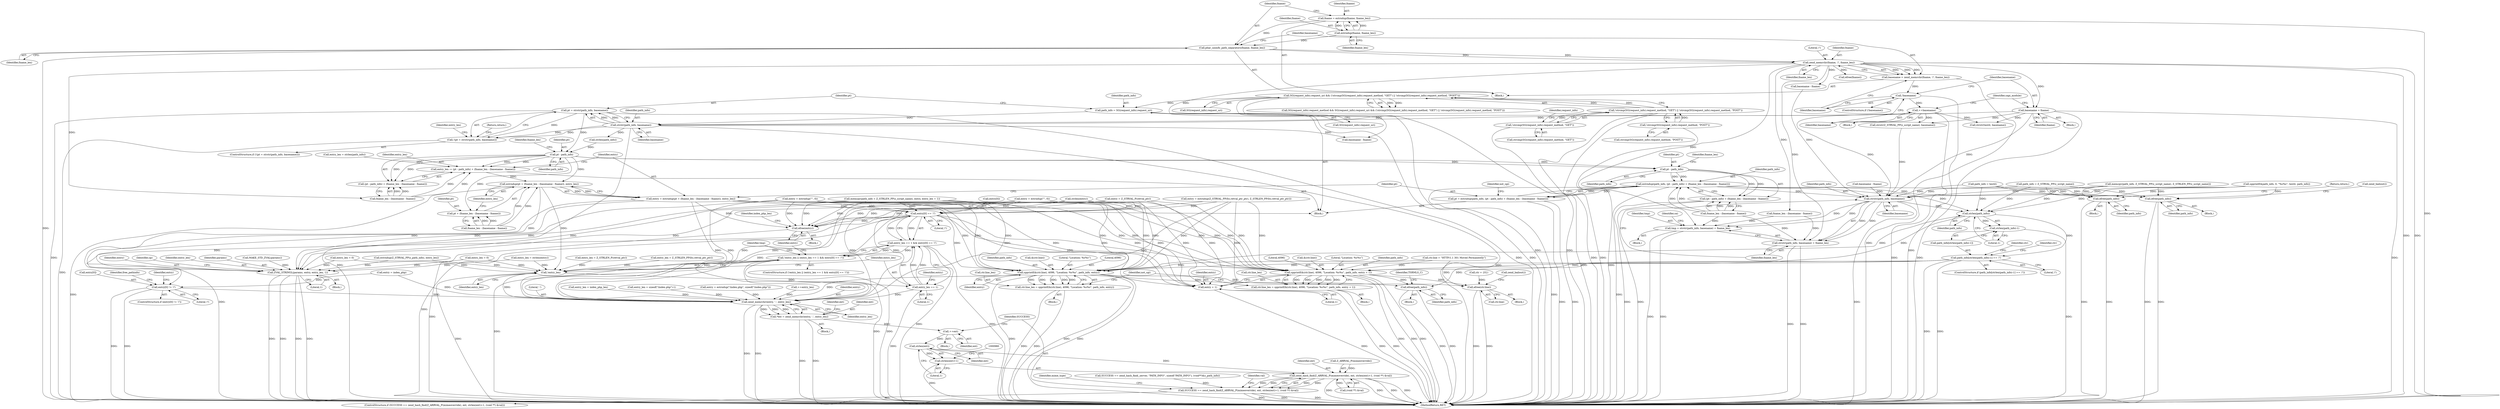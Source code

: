 digraph "0_php_bf58162ddf970f63502837f366930e44d6a992cf@API" {
"1000582" [label="(Call,pt = strstr(path_info, basename))"];
"1000584" [label="(Call,strstr(path_info, basename))"];
"1000574" [label="(Call,path_info = SG(request_info).request_uri)"];
"1000278" [label="(Call,SG(request_info).request_uri && (!strcmp(SG(request_info).request_method, \"GET\") || !strcmp(SG(request_info).request_method, \"POST\")))"];
"1000283" [label="(Call,!strcmp(SG(request_info).request_method, \"GET\") || !strcmp(SG(request_info).request_method, \"POST\"))"];
"1000284" [label="(Call,!strcmp(SG(request_info).request_method, \"GET\"))"];
"1000291" [label="(Call,!strcmp(SG(request_info).request_method, \"POST\"))"];
"1000318" [label="(Call,basename = fname)"];
"1000310" [label="(Call,zend_memrchr(fname, '/', fname_len))"];
"1000305" [label="(Call,phar_unixify_path_separators(fname, fname_len))"];
"1000300" [label="(Call,fname = estrndup(fname, fname_len))"];
"1000302" [label="(Call,estrndup(fname, fname_len))"];
"1000323" [label="(Call,++basename)"];
"1000315" [label="(Call,!basename)"];
"1000308" [label="(Call,basename = zend_memrchr(fname, '/', fname_len))"];
"1000581" [label="(Call,!(pt = strstr(path_info, basename)))"];
"1000596" [label="(Call,pt - path_info)"];
"1000593" [label="(Call,entry_len -= (pt - path_info) + (fname_len - (basename - fname)))"];
"1000606" [label="(Call,estrndup(pt + (fname_len - (basename - fname)), entry_len))"];
"1000604" [label="(Call,entry = estrndup(pt + (fname_len - (basename - fname)), entry_len))"];
"1000641" [label="(Call,ZVAL_STRINGL(params, entry, entry_len, 1))"];
"1000778" [label="(Call,entry[0] == '/')"];
"1000774" [label="(Call,entry_len == 1 && entry[0] == '/')"];
"1000771" [label="(Call,!entry_len || (entry_len == 1 && entry[0] == '/'))"];
"1000784" [label="(Call,efree(entry))"];
"1000796" [label="(Call,entry[0] != '/')"];
"1000958" [label="(Call,zend_memrchr(entry, '.', entry_len))"];
"1000956" [label="(Call,*ext = zend_memrchr(entry, '.', entry_len))"];
"1000966" [label="(Call,++ext)"];
"1000976" [label="(Call,strlen(ext))"];
"1000971" [label="(Call,zend_hash_find(Z_ARRVAL_P(mimeoverride), ext, strlen(ext)+1, (void **) &val))"];
"1000969" [label="(Call,SUCCESS == zend_hash_find(Z_ARRVAL_P(mimeoverride), ext, strlen(ext)+1, (void **) &val))"];
"1000975" [label="(Call,strlen(ext)+1)"];
"1000899" [label="(Call,spprintf(&(ctr.line), 4096, \"Location: %s%s\", path_info, entry + 1))"];
"1000895" [label="(Call,ctr.line_len = spprintf(&(ctr.line), 4096, \"Location: %s%s\", path_info, entry + 1))"];
"1000935" [label="(Call,efree(path_info))"];
"1000939" [label="(Call,efree(ctr.line))"];
"1000907" [label="(Call,entry + 1)"];
"1000916" [label="(Call,spprintf(&(ctr.line), 4096, \"Location: %s%s\", path_info, entry))"];
"1000912" [label="(Call,ctr.line_len = spprintf(&(ctr.line), 4096, \"Location: %s%s\", path_info, entry))"];
"1000772" [label="(Call,!entry_len)"];
"1000775" [label="(Call,entry_len == 1)"];
"1000595" [label="(Call,(pt - path_info) + (fname_len - (basename - fname)))"];
"1000607" [label="(Call,pt + (fname_len - (basename - fname)))"];
"1000620" [label="(Call,pt - path_info)"];
"1000617" [label="(Call,estrndup(path_info, (pt - path_info) + (fname_len - (basename - fname))))"];
"1000615" [label="(Call,pt = estrndup(path_info, (pt - path_info) + (fname_len - (basename - fname))))"];
"1000656" [label="(Call,efree(path_info))"];
"1000828" [label="(Call,efree(path_info))"];
"1000868" [label="(Call,strstr(path_info, basename))"];
"1000865" [label="(Call,tmp = strstr(path_info, basename) + fname_len)"];
"1000867" [label="(Call,strstr(path_info, basename) + fname_len)"];
"1000890" [label="(Call,strlen(path_info))"];
"1000886" [label="(Call,path_info[strlen(path_info)-1] == '/')"];
"1000889" [label="(Call,strlen(path_info)-1)"];
"1000619" [label="(Call,(pt - path_info) + (fname_len - (basename - fname)))"];
"1000615" [label="(Call,pt = estrndup(path_info, (pt - path_info) + (fname_len - (basename - fname))))"];
"1000574" [label="(Call,path_info = SG(request_info).request_uri)"];
"1000917" [label="(Call,&(ctr.line))"];
"1000656" [label="(Call,efree(path_info))"];
"1000945" [label="(Call,efree(fname))"];
"1000891" [label="(Identifier,path_info)"];
"1000866" [label="(Identifier,tmp)"];
"1000467" [label="(Call,memcpy(path_info, Z_STRVAL_PP(z_script_name), Z_STRLEN_PP(z_script_name)))"];
"1000599" [label="(Call,fname_len - (basename - fname))"];
"1000580" [label="(ControlStructure,if (!(pt = strstr(path_info, basename))))"];
"1000583" [label="(Identifier,pt)"];
"1000307" [label="(Identifier,fname_len)"];
"1000432" [label="(Call,SUCCESS == zend_hash_find(_server, \"PATH_INFO\", sizeof(\"PATH_INFO\"), (void**)&z_path_info))"];
"1000908" [label="(Identifier,entry)"];
"1000639" [label="(Call,MAKE_STD_ZVAL(params))"];
"1000302" [label="(Call,estrndup(fname, fname_len))"];
"1000311" [label="(Identifier,fname)"];
"1000324" [label="(Identifier,basename)"];
"1000969" [label="(Call,SUCCESS == zend_hash_find(Z_ARRVAL_P(mimeoverride), ext, strlen(ext)+1, (void **) &val))"];
"1000785" [label="(Identifier,entry)"];
"1000318" [label="(Call,basename = fname)"];
"1000594" [label="(Identifier,entry_len)"];
"1000804" [label="(Identifier,entry)"];
"1000871" [label="(Identifier,fname_len)"];
"1000935" [label="(Call,efree(path_info))"];
"1000487" [label="(Call,entry_len = 0)"];
"1000904" [label="(Literal,4096)"];
"1000812" [label="(Call,entry = estrndup(\"/index.php\", sizeof(\"/index.php\")))"];
"1000319" [label="(Identifier,basename)"];
"1000940" [label="(Call,ctr.line)"];
"1000582" [label="(Call,pt = strstr(path_info, basename))"];
"1000943" [label="(Call,zend_bailout())"];
"1000304" [label="(Identifier,fname_len)"];
"1000620" [label="(Call,pt - path_info)"];
"1000808" [label="(Call,++entry_len)"];
"1000591" [label="(Call,strlen(path_info))"];
"1000829" [label="(Identifier,path_info)"];
"1000986" [label="(Identifier,val)"];
"1000892" [label="(Literal,1)"];
"1000576" [label="(Call,SG(request_info).request_uri)"];
"1000606" [label="(Call,estrndup(pt + (fname_len - (basename - fname)), entry_len))"];
"1000797" [label="(Call,entry[0])"];
"1000657" [label="(Identifier,path_info)"];
"1000317" [label="(Block,)"];
"1000976" [label="(Call,strlen(ext))"];
"1000629" [label="(Identifier,not_cgi)"];
"1000273" [label="(Call,SG(request_info).request_method && SG(request_info).request_uri && (!strcmp(SG(request_info).request_method, \"GET\") || !strcmp(SG(request_info).request_method, \"POST\")))"];
"1000621" [label="(Identifier,pt)"];
"1000595" [label="(Call,(pt - path_info) + (fname_len - (basename - fname)))"];
"1000306" [label="(Identifier,fname)"];
"1000323" [label="(Call,++basename)"];
"1000548" [label="(Call,entry = estrndup(\"\", 0))"];
"1000954" [label="(Block,)"];
"1000566" [label="(Call,basename - fname)"];
"1000590" [label="(Identifier,entry_len)"];
"1000873" [label="(Identifier,sa)"];
"1000922" [label="(Literal,\"Location: %s%s\")"];
"1000897" [label="(Identifier,ctr)"];
"1000957" [label="(Identifier,ext)"];
"1001030" [label="(MethodReturn,RET)"];
"1000770" [label="(ControlStructure,if (!entry_len || (entry_len == 1 && entry[0] == '/')))"];
"1000564" [label="(Call,fname_len - (basename - fname))"];
"1000959" [label="(Identifier,entry)"];
"1000285" [label="(Call,strcmp(SG(request_info).request_method, \"GET\"))"];
"1000648" [label="(Identifier,zp)"];
"1000975" [label="(Call,strlen(ext)+1)"];
"1001028" [label="(Identifier,mime_type)"];
"1000960" [label="(Literal,'.')"];
"1000795" [label="(ControlStructure,if (entry[0] != '/'))"];
"1000978" [label="(Literal,1)"];
"1000581" [label="(Call,!(pt = strstr(path_info, basename)))"];
"1000320" [label="(Identifier,fname)"];
"1000966" [label="(Call,++ext)"];
"1000887" [label="(Call,path_info[strlen(path_info)-1])"];
"1000322" [label="(Block,)"];
"1000900" [label="(Call,&(ctr.line))"];
"1000842" [label="(Call,ctr = {0})"];
"1000971" [label="(Call,zend_hash_find(Z_ARRVAL_P(mimeoverride), ext, strlen(ext)+1, (void **) &val))"];
"1000977" [label="(Identifier,ext)"];
"1000645" [label="(Literal,1)"];
"1000835" [label="(Identifier,tmp)"];
"1000911" [label="(Block,)"];
"1000830" [label="(Call,zend_bailout())"];
"1000316" [label="(Identifier,basename)"];
"1000305" [label="(Call,phar_unixify_path_separators(fname, fname_len))"];
"1000775" [label="(Call,entry_len == 1)"];
"1000857" [label="(Call,ctr.line = \"HTTP/1.1 301 Moved Permanently\")"];
"1000495" [label="(Call,path_info = Z_STRVAL_PP(z_script_name))"];
"1000623" [label="(Call,fname_len - (basename - fname))"];
"1000588" [label="(Return,return;)"];
"1000779" [label="(Call,entry[0])"];
"1000292" [label="(Call,strcmp(SG(request_info).request_method, \"POST\"))"];
"1000974" [label="(Identifier,ext)"];
"1000864" [label="(Block,)"];
"1000314" [label="(ControlStructure,if (!basename))"];
"1000916" [label="(Call,spprintf(&(ctr.line), 4096, \"Location: %s%s\", path_info, entry))"];
"1000295" [label="(Identifier,request_info)"];
"1000921" [label="(Literal,4096)"];
"1000644" [label="(Identifier,entry_len)"];
"1000601" [label="(Call,basename - fname)"];
"1000956" [label="(Call,*ext = zend_memrchr(entry, '.', entry_len))"];
"1000905" [label="(Literal,\"Location: %s%s\")"];
"1000600" [label="(Identifier,fname_len)"];
"1000771" [label="(Call,!entry_len || (entry_len == 1 && entry[0] == '/'))"];
"1000972" [label="(Call,Z_ARRVAL_P(mimeoverride))"];
"1000309" [label="(Identifier,basename)"];
"1000926" [label="(Identifier,not_cgi)"];
"1000308" [label="(Call,basename = zend_memrchr(fname, '/', fname_len))"];
"1000722" [label="(Call,entry = estrndup(Z_STRVAL_PP(fci.retval_ptr_ptr), Z_STRLEN_PP(fci.retval_ptr_ptr)))"];
"1000573" [label="(Block,)"];
"1000596" [label="(Call,pt - path_info)"];
"1000741" [label="(Call,entry = Z_STRVAL_P(retval_ptr))"];
"1000614" [label="(Identifier,entry_len)"];
"1000454" [label="(Call,estrndup(Z_STRVAL_PP(z_path_info), entry_len))"];
"1000589" [label="(Call,entry_len = strlen(path_info))"];
"1000303" [label="(Identifier,fname)"];
"1000958" [label="(Call,zend_memrchr(entry, '.', entry_len))"];
"1000609" [label="(Call,fname_len - (basename - fname))"];
"1000633" [label="(Block,)"];
"1000783" [label="(Block,)"];
"1000826" [label="(Identifier,free_pathinfo)"];
"1000979" [label="(Call,(void **) &val)"];
"1000593" [label="(Call,entry_len -= (pt - path_info) + (fname_len - (basename - fname)))"];
"1000618" [label="(Identifier,path_info)"];
"1000924" [label="(Identifier,entry)"];
"1000780" [label="(Identifier,entry)"];
"1000772" [label="(Call,!entry_len)"];
"1000965" [label="(Block,)"];
"1000642" [label="(Identifier,params)"];
"1000886" [label="(Call,path_info[strlen(path_info)-1] == '/')"];
"1000893" [label="(Literal,'/')"];
"1000513" [label="(Call,strstr(testit, basename))"];
"1000968" [label="(ControlStructure,if (SUCCESS == zend_hash_find(Z_ARRVAL_P(mimeoverride), ext, strlen(ext)+1, (void **) &val)))"];
"1000796" [label="(Call,entry[0] != '/')"];
"1000912" [label="(Call,ctr.line_len = spprintf(&(ctr.line), 4096, \"Location: %s%s\", path_info, entry))"];
"1000923" [label="(Identifier,path_info)"];
"1000526" [label="(Call,entry_len = strlen(entry))"];
"1000913" [label="(Call,ctr.line_len)"];
"1000598" [label="(Identifier,path_info)"];
"1000776" [label="(Identifier,entry_len)"];
"1000586" [label="(Identifier,basename)"];
"1000970" [label="(Identifier,SUCCESS)"];
"1000894" [label="(Block,)"];
"1000869" [label="(Identifier,path_info)"];
"1000575" [label="(Identifier,path_info)"];
"1000787" [label="(Identifier,index_php_len)"];
"1000777" [label="(Literal,1)"];
"1000655" [label="(Block,)"];
"1000585" [label="(Identifier,path_info)"];
"1000658" [label="(Return,return;)"];
"1000907" [label="(Call,entry + 1)"];
"1000870" [label="(Identifier,basename)"];
"1000964" [label="(Identifier,ext)"];
"1000906" [label="(Identifier,path_info)"];
"1000789" [label="(Call,entry = index_php)"];
"1000315" [label="(Call,!basename)"];
"1000284" [label="(Call,!strcmp(SG(request_info).request_method, \"GET\"))"];
"1000604" [label="(Call,entry = estrndup(pt + (fname_len - (basename - fname)), entry_len))"];
"1000310" [label="(Call,zend_memrchr(fname, '/', fname_len))"];
"1000939" [label="(Call,efree(ctr.line))"];
"1000867" [label="(Call,strstr(path_info, basename) + fname_len)"];
"1000890" [label="(Call,strlen(path_info))"];
"1000301" [label="(Identifier,fname)"];
"1000528" [label="(Call,strlen(entry))"];
"1000283" [label="(Call,!strcmp(SG(request_info).request_method, \"GET\") || !strcmp(SG(request_info).request_method, \"POST\"))"];
"1000909" [label="(Literal,1)"];
"1000619" [label="(Call,(pt - path_info) + (fname_len - (basename - fname)))"];
"1000608" [label="(Identifier,pt)"];
"1000827" [label="(Block,)"];
"1000773" [label="(Identifier,entry_len)"];
"1000641" [label="(Call,ZVAL_STRINGL(params, entry, entry_len, 1))"];
"1000774" [label="(Call,entry_len == 1 && entry[0] == '/')"];
"1000967" [label="(Identifier,ext)"];
"1000313" [label="(Identifier,fname_len)"];
"1000800" [label="(Literal,'/')"];
"1000792" [label="(Call,entry_len = index_php_len)"];
"1000885" [label="(ControlStructure,if (path_info[strlen(path_info)-1] == '/'))"];
"1000745" [label="(Call,entry_len = Z_STRLEN_P(retval_ptr))"];
"1000782" [label="(Literal,'/')"];
"1000584" [label="(Call,strstr(path_info, basename))"];
"1000868" [label="(Call,strstr(path_info, basename))"];
"1000818" [label="(Call,entry_len = sizeof(\"/index.php\")-1)"];
"1000279" [label="(Call,SG(request_info).request_uri)"];
"1000914" [label="(Identifier,ctr)"];
"1000616" [label="(Identifier,pt)"];
"1000896" [label="(Call,ctr.line_len)"];
"1000936" [label="(Identifier,path_info)"];
"1000784" [label="(Call,efree(entry))"];
"1000490" [label="(Call,entry = estrndup(\"\", 0))"];
"1000733" [label="(Call,entry_len = Z_STRLEN_PP(fci.retval_ptr_ptr))"];
"1000961" [label="(Identifier,entry_len)"];
"1000625" [label="(Call,basename - fname)"];
"1000778" [label="(Call,entry[0] == '/')"];
"1000530" [label="(Call,spprintf(&path_info, 0, \"%s%s\", testit, path_info))"];
"1000828" [label="(Call,efree(path_info))"];
"1000865" [label="(Call,tmp = strstr(path_info, basename) + fname_len)"];
"1000934" [label="(Block,)"];
"1000278" [label="(Call,SG(request_info).request_uri && (!strcmp(SG(request_info).request_method, \"GET\") || !strcmp(SG(request_info).request_method, \"POST\")))"];
"1000899" [label="(Call,spprintf(&(ctr.line), 4096, \"Location: %s%s\", path_info, entry + 1))"];
"1000605" [label="(Identifier,entry)"];
"1000473" [label="(Call,memcpy(path_info + Z_STRLEN_PP(z_script_name), entry, entry_len + 1))"];
"1000938" [label="(Identifier,TSRMLS_C)"];
"1000643" [label="(Identifier,entry)"];
"1000607" [label="(Call,pt + (fname_len - (basename - fname)))"];
"1000597" [label="(Identifier,pt)"];
"1000553" [label="(Call,entry_len = 0)"];
"1000895" [label="(Call,ctr.line_len = spprintf(&(ctr.line), 4096, \"Location: %s%s\", path_info, entry + 1))"];
"1000542" [label="(Call,path_info = testit)"];
"1000331" [label="(Identifier,sapi_module)"];
"1000291" [label="(Call,!strcmp(SG(request_info).request_method, \"POST\"))"];
"1000889" [label="(Call,strlen(path_info)-1)"];
"1000622" [label="(Identifier,path_info)"];
"1000312" [label="(Literal,'/')"];
"1000300" [label="(Call,fname = estrndup(fname, fname_len))"];
"1000832" [label="(Block,)"];
"1000424" [label="(Call,strstr(Z_STRVAL_PP(z_script_name), basename))"];
"1000617" [label="(Call,estrndup(path_info, (pt - path_info) + (fname_len - (basename - fname))))"];
"1000624" [label="(Identifier,fname_len)"];
"1000182" [label="(Block,)"];
"1000582" -> "1000581"  [label="AST: "];
"1000582" -> "1000584"  [label="CFG: "];
"1000583" -> "1000582"  [label="AST: "];
"1000584" -> "1000582"  [label="AST: "];
"1000581" -> "1000582"  [label="CFG: "];
"1000582" -> "1001030"  [label="DDG: "];
"1000582" -> "1001030"  [label="DDG: "];
"1000582" -> "1000581"  [label="DDG: "];
"1000584" -> "1000582"  [label="DDG: "];
"1000584" -> "1000582"  [label="DDG: "];
"1000582" -> "1000596"  [label="DDG: "];
"1000584" -> "1000586"  [label="CFG: "];
"1000585" -> "1000584"  [label="AST: "];
"1000586" -> "1000584"  [label="AST: "];
"1000584" -> "1001030"  [label="DDG: "];
"1000584" -> "1001030"  [label="DDG: "];
"1000584" -> "1000581"  [label="DDG: "];
"1000584" -> "1000581"  [label="DDG: "];
"1000574" -> "1000584"  [label="DDG: "];
"1000318" -> "1000584"  [label="DDG: "];
"1000323" -> "1000584"  [label="DDG: "];
"1000584" -> "1000591"  [label="DDG: "];
"1000584" -> "1000601"  [label="DDG: "];
"1000574" -> "1000573"  [label="AST: "];
"1000574" -> "1000576"  [label="CFG: "];
"1000575" -> "1000574"  [label="AST: "];
"1000576" -> "1000574"  [label="AST: "];
"1000583" -> "1000574"  [label="CFG: "];
"1000574" -> "1001030"  [label="DDG: "];
"1000278" -> "1000574"  [label="DDG: "];
"1000278" -> "1000273"  [label="AST: "];
"1000278" -> "1000279"  [label="CFG: "];
"1000278" -> "1000283"  [label="CFG: "];
"1000279" -> "1000278"  [label="AST: "];
"1000283" -> "1000278"  [label="AST: "];
"1000273" -> "1000278"  [label="CFG: "];
"1000278" -> "1001030"  [label="DDG: "];
"1000278" -> "1001030"  [label="DDG: "];
"1000278" -> "1000273"  [label="DDG: "];
"1000278" -> "1000273"  [label="DDG: "];
"1000283" -> "1000278"  [label="DDG: "];
"1000283" -> "1000278"  [label="DDG: "];
"1000283" -> "1000284"  [label="CFG: "];
"1000283" -> "1000291"  [label="CFG: "];
"1000284" -> "1000283"  [label="AST: "];
"1000291" -> "1000283"  [label="AST: "];
"1000283" -> "1001030"  [label="DDG: "];
"1000283" -> "1001030"  [label="DDG: "];
"1000284" -> "1000283"  [label="DDG: "];
"1000291" -> "1000283"  [label="DDG: "];
"1000284" -> "1000285"  [label="CFG: "];
"1000285" -> "1000284"  [label="AST: "];
"1000295" -> "1000284"  [label="CFG: "];
"1000284" -> "1001030"  [label="DDG: "];
"1000291" -> "1000292"  [label="CFG: "];
"1000292" -> "1000291"  [label="AST: "];
"1000291" -> "1001030"  [label="DDG: "];
"1000318" -> "1000317"  [label="AST: "];
"1000318" -> "1000320"  [label="CFG: "];
"1000319" -> "1000318"  [label="AST: "];
"1000320" -> "1000318"  [label="AST: "];
"1000331" -> "1000318"  [label="CFG: "];
"1000318" -> "1001030"  [label="DDG: "];
"1000318" -> "1001030"  [label="DDG: "];
"1000310" -> "1000318"  [label="DDG: "];
"1000318" -> "1000424"  [label="DDG: "];
"1000318" -> "1000513"  [label="DDG: "];
"1000318" -> "1000868"  [label="DDG: "];
"1000310" -> "1000308"  [label="AST: "];
"1000310" -> "1000313"  [label="CFG: "];
"1000311" -> "1000310"  [label="AST: "];
"1000312" -> "1000310"  [label="AST: "];
"1000313" -> "1000310"  [label="AST: "];
"1000308" -> "1000310"  [label="CFG: "];
"1000310" -> "1001030"  [label="DDG: "];
"1000310" -> "1001030"  [label="DDG: "];
"1000310" -> "1000308"  [label="DDG: "];
"1000310" -> "1000308"  [label="DDG: "];
"1000310" -> "1000308"  [label="DDG: "];
"1000305" -> "1000310"  [label="DDG: "];
"1000305" -> "1000310"  [label="DDG: "];
"1000310" -> "1000564"  [label="DDG: "];
"1000310" -> "1000566"  [label="DDG: "];
"1000310" -> "1000599"  [label="DDG: "];
"1000310" -> "1000601"  [label="DDG: "];
"1000310" -> "1000865"  [label="DDG: "];
"1000310" -> "1000867"  [label="DDG: "];
"1000310" -> "1000945"  [label="DDG: "];
"1000305" -> "1000182"  [label="AST: "];
"1000305" -> "1000307"  [label="CFG: "];
"1000306" -> "1000305"  [label="AST: "];
"1000307" -> "1000305"  [label="AST: "];
"1000309" -> "1000305"  [label="CFG: "];
"1000305" -> "1001030"  [label="DDG: "];
"1000300" -> "1000305"  [label="DDG: "];
"1000302" -> "1000305"  [label="DDG: "];
"1000300" -> "1000182"  [label="AST: "];
"1000300" -> "1000302"  [label="CFG: "];
"1000301" -> "1000300"  [label="AST: "];
"1000302" -> "1000300"  [label="AST: "];
"1000306" -> "1000300"  [label="CFG: "];
"1000300" -> "1001030"  [label="DDG: "];
"1000302" -> "1000300"  [label="DDG: "];
"1000302" -> "1000300"  [label="DDG: "];
"1000302" -> "1000304"  [label="CFG: "];
"1000303" -> "1000302"  [label="AST: "];
"1000304" -> "1000302"  [label="AST: "];
"1000323" -> "1000322"  [label="AST: "];
"1000323" -> "1000324"  [label="CFG: "];
"1000324" -> "1000323"  [label="AST: "];
"1000331" -> "1000323"  [label="CFG: "];
"1000323" -> "1001030"  [label="DDG: "];
"1000315" -> "1000323"  [label="DDG: "];
"1000323" -> "1000424"  [label="DDG: "];
"1000323" -> "1000513"  [label="DDG: "];
"1000323" -> "1000868"  [label="DDG: "];
"1000315" -> "1000314"  [label="AST: "];
"1000315" -> "1000316"  [label="CFG: "];
"1000316" -> "1000315"  [label="AST: "];
"1000319" -> "1000315"  [label="CFG: "];
"1000324" -> "1000315"  [label="CFG: "];
"1000315" -> "1001030"  [label="DDG: "];
"1000308" -> "1000315"  [label="DDG: "];
"1000308" -> "1000182"  [label="AST: "];
"1000309" -> "1000308"  [label="AST: "];
"1000316" -> "1000308"  [label="CFG: "];
"1000308" -> "1001030"  [label="DDG: "];
"1000581" -> "1000580"  [label="AST: "];
"1000588" -> "1000581"  [label="CFG: "];
"1000590" -> "1000581"  [label="CFG: "];
"1000581" -> "1001030"  [label="DDG: "];
"1000596" -> "1000595"  [label="AST: "];
"1000596" -> "1000598"  [label="CFG: "];
"1000597" -> "1000596"  [label="AST: "];
"1000598" -> "1000596"  [label="AST: "];
"1000600" -> "1000596"  [label="CFG: "];
"1000596" -> "1000593"  [label="DDG: "];
"1000596" -> "1000593"  [label="DDG: "];
"1000596" -> "1000595"  [label="DDG: "];
"1000596" -> "1000595"  [label="DDG: "];
"1000591" -> "1000596"  [label="DDG: "];
"1000596" -> "1000606"  [label="DDG: "];
"1000596" -> "1000607"  [label="DDG: "];
"1000596" -> "1000620"  [label="DDG: "];
"1000596" -> "1000620"  [label="DDG: "];
"1000593" -> "1000573"  [label="AST: "];
"1000593" -> "1000595"  [label="CFG: "];
"1000594" -> "1000593"  [label="AST: "];
"1000595" -> "1000593"  [label="AST: "];
"1000605" -> "1000593"  [label="CFG: "];
"1000599" -> "1000593"  [label="DDG: "];
"1000599" -> "1000593"  [label="DDG: "];
"1000589" -> "1000593"  [label="DDG: "];
"1000593" -> "1000606"  [label="DDG: "];
"1000606" -> "1000604"  [label="AST: "];
"1000606" -> "1000614"  [label="CFG: "];
"1000607" -> "1000606"  [label="AST: "];
"1000614" -> "1000606"  [label="AST: "];
"1000604" -> "1000606"  [label="CFG: "];
"1000606" -> "1001030"  [label="DDG: "];
"1000606" -> "1000604"  [label="DDG: "];
"1000606" -> "1000604"  [label="DDG: "];
"1000609" -> "1000606"  [label="DDG: "];
"1000609" -> "1000606"  [label="DDG: "];
"1000606" -> "1000641"  [label="DDG: "];
"1000606" -> "1000772"  [label="DDG: "];
"1000604" -> "1000573"  [label="AST: "];
"1000605" -> "1000604"  [label="AST: "];
"1000616" -> "1000604"  [label="CFG: "];
"1000604" -> "1001030"  [label="DDG: "];
"1000604" -> "1000641"  [label="DDG: "];
"1000604" -> "1000778"  [label="DDG: "];
"1000604" -> "1000784"  [label="DDG: "];
"1000604" -> "1000899"  [label="DDG: "];
"1000604" -> "1000907"  [label="DDG: "];
"1000604" -> "1000916"  [label="DDG: "];
"1000604" -> "1000958"  [label="DDG: "];
"1000641" -> "1000633"  [label="AST: "];
"1000641" -> "1000645"  [label="CFG: "];
"1000642" -> "1000641"  [label="AST: "];
"1000643" -> "1000641"  [label="AST: "];
"1000644" -> "1000641"  [label="AST: "];
"1000645" -> "1000641"  [label="AST: "];
"1000648" -> "1000641"  [label="CFG: "];
"1000641" -> "1001030"  [label="DDG: "];
"1000641" -> "1001030"  [label="DDG: "];
"1000641" -> "1001030"  [label="DDG: "];
"1000641" -> "1001030"  [label="DDG: "];
"1000639" -> "1000641"  [label="DDG: "];
"1000490" -> "1000641"  [label="DDG: "];
"1000528" -> "1000641"  [label="DDG: "];
"1000473" -> "1000641"  [label="DDG: "];
"1000548" -> "1000641"  [label="DDG: "];
"1000553" -> "1000641"  [label="DDG: "];
"1000487" -> "1000641"  [label="DDG: "];
"1000526" -> "1000641"  [label="DDG: "];
"1000454" -> "1000641"  [label="DDG: "];
"1000778" -> "1000774"  [label="AST: "];
"1000778" -> "1000782"  [label="CFG: "];
"1000779" -> "1000778"  [label="AST: "];
"1000782" -> "1000778"  [label="AST: "];
"1000774" -> "1000778"  [label="CFG: "];
"1000778" -> "1001030"  [label="DDG: "];
"1000778" -> "1000774"  [label="DDG: "];
"1000778" -> "1000774"  [label="DDG: "];
"1000741" -> "1000778"  [label="DDG: "];
"1000490" -> "1000778"  [label="DDG: "];
"1000722" -> "1000778"  [label="DDG: "];
"1000528" -> "1000778"  [label="DDG: "];
"1000473" -> "1000778"  [label="DDG: "];
"1000548" -> "1000778"  [label="DDG: "];
"1000778" -> "1000784"  [label="DDG: "];
"1000778" -> "1000796"  [label="DDG: "];
"1000778" -> "1000899"  [label="DDG: "];
"1000778" -> "1000907"  [label="DDG: "];
"1000778" -> "1000916"  [label="DDG: "];
"1000778" -> "1000958"  [label="DDG: "];
"1000774" -> "1000771"  [label="AST: "];
"1000774" -> "1000775"  [label="CFG: "];
"1000775" -> "1000774"  [label="AST: "];
"1000771" -> "1000774"  [label="CFG: "];
"1000774" -> "1001030"  [label="DDG: "];
"1000774" -> "1001030"  [label="DDG: "];
"1000774" -> "1000771"  [label="DDG: "];
"1000774" -> "1000771"  [label="DDG: "];
"1000775" -> "1000774"  [label="DDG: "];
"1000775" -> "1000774"  [label="DDG: "];
"1000771" -> "1000770"  [label="AST: "];
"1000771" -> "1000772"  [label="CFG: "];
"1000772" -> "1000771"  [label="AST: "];
"1000785" -> "1000771"  [label="CFG: "];
"1000835" -> "1000771"  [label="CFG: "];
"1000771" -> "1001030"  [label="DDG: "];
"1000771" -> "1001030"  [label="DDG: "];
"1000771" -> "1001030"  [label="DDG: "];
"1000772" -> "1000771"  [label="DDG: "];
"1000784" -> "1000783"  [label="AST: "];
"1000784" -> "1000785"  [label="CFG: "];
"1000785" -> "1000784"  [label="AST: "];
"1000787" -> "1000784"  [label="CFG: "];
"1000784" -> "1001030"  [label="DDG: "];
"1000741" -> "1000784"  [label="DDG: "];
"1000490" -> "1000784"  [label="DDG: "];
"1000722" -> "1000784"  [label="DDG: "];
"1000528" -> "1000784"  [label="DDG: "];
"1000473" -> "1000784"  [label="DDG: "];
"1000548" -> "1000784"  [label="DDG: "];
"1000796" -> "1000795"  [label="AST: "];
"1000796" -> "1000800"  [label="CFG: "];
"1000797" -> "1000796"  [label="AST: "];
"1000800" -> "1000796"  [label="AST: "];
"1000804" -> "1000796"  [label="CFG: "];
"1000826" -> "1000796"  [label="CFG: "];
"1000796" -> "1001030"  [label="DDG: "];
"1000796" -> "1001030"  [label="DDG: "];
"1000789" -> "1000796"  [label="DDG: "];
"1000796" -> "1000958"  [label="DDG: "];
"1000958" -> "1000956"  [label="AST: "];
"1000958" -> "1000961"  [label="CFG: "];
"1000959" -> "1000958"  [label="AST: "];
"1000960" -> "1000958"  [label="AST: "];
"1000961" -> "1000958"  [label="AST: "];
"1000956" -> "1000958"  [label="CFG: "];
"1000958" -> "1001030"  [label="DDG: "];
"1000958" -> "1001030"  [label="DDG: "];
"1000958" -> "1000956"  [label="DDG: "];
"1000958" -> "1000956"  [label="DDG: "];
"1000958" -> "1000956"  [label="DDG: "];
"1000789" -> "1000958"  [label="DDG: "];
"1000812" -> "1000958"  [label="DDG: "];
"1000916" -> "1000958"  [label="DDG: "];
"1000741" -> "1000958"  [label="DDG: "];
"1000490" -> "1000958"  [label="DDG: "];
"1000722" -> "1000958"  [label="DDG: "];
"1000528" -> "1000958"  [label="DDG: "];
"1000473" -> "1000958"  [label="DDG: "];
"1000548" -> "1000958"  [label="DDG: "];
"1000772" -> "1000958"  [label="DDG: "];
"1000792" -> "1000958"  [label="DDG: "];
"1000775" -> "1000958"  [label="DDG: "];
"1000808" -> "1000958"  [label="DDG: "];
"1000818" -> "1000958"  [label="DDG: "];
"1000956" -> "1000954"  [label="AST: "];
"1000957" -> "1000956"  [label="AST: "];
"1000964" -> "1000956"  [label="CFG: "];
"1000956" -> "1001030"  [label="DDG: "];
"1000956" -> "1001030"  [label="DDG: "];
"1000956" -> "1000966"  [label="DDG: "];
"1000966" -> "1000965"  [label="AST: "];
"1000966" -> "1000967"  [label="CFG: "];
"1000967" -> "1000966"  [label="AST: "];
"1000970" -> "1000966"  [label="CFG: "];
"1000966" -> "1000976"  [label="DDG: "];
"1000976" -> "1000975"  [label="AST: "];
"1000976" -> "1000977"  [label="CFG: "];
"1000977" -> "1000976"  [label="AST: "];
"1000978" -> "1000976"  [label="CFG: "];
"1000976" -> "1000971"  [label="DDG: "];
"1000976" -> "1000975"  [label="DDG: "];
"1000971" -> "1000969"  [label="AST: "];
"1000971" -> "1000979"  [label="CFG: "];
"1000972" -> "1000971"  [label="AST: "];
"1000974" -> "1000971"  [label="AST: "];
"1000975" -> "1000971"  [label="AST: "];
"1000979" -> "1000971"  [label="AST: "];
"1000969" -> "1000971"  [label="CFG: "];
"1000971" -> "1001030"  [label="DDG: "];
"1000971" -> "1001030"  [label="DDG: "];
"1000971" -> "1001030"  [label="DDG: "];
"1000971" -> "1001030"  [label="DDG: "];
"1000971" -> "1000969"  [label="DDG: "];
"1000971" -> "1000969"  [label="DDG: "];
"1000971" -> "1000969"  [label="DDG: "];
"1000971" -> "1000969"  [label="DDG: "];
"1000972" -> "1000971"  [label="DDG: "];
"1000979" -> "1000971"  [label="DDG: "];
"1000969" -> "1000968"  [label="AST: "];
"1000970" -> "1000969"  [label="AST: "];
"1000986" -> "1000969"  [label="CFG: "];
"1001028" -> "1000969"  [label="CFG: "];
"1000969" -> "1001030"  [label="DDG: "];
"1000969" -> "1001030"  [label="DDG: "];
"1000969" -> "1001030"  [label="DDG: "];
"1000432" -> "1000969"  [label="DDG: "];
"1000975" -> "1000978"  [label="CFG: "];
"1000978" -> "1000975"  [label="AST: "];
"1000980" -> "1000975"  [label="CFG: "];
"1000975" -> "1001030"  [label="DDG: "];
"1000899" -> "1000895"  [label="AST: "];
"1000899" -> "1000907"  [label="CFG: "];
"1000900" -> "1000899"  [label="AST: "];
"1000904" -> "1000899"  [label="AST: "];
"1000905" -> "1000899"  [label="AST: "];
"1000906" -> "1000899"  [label="AST: "];
"1000907" -> "1000899"  [label="AST: "];
"1000895" -> "1000899"  [label="CFG: "];
"1000899" -> "1001030"  [label="DDG: "];
"1000899" -> "1001030"  [label="DDG: "];
"1000899" -> "1001030"  [label="DDG: "];
"1000899" -> "1000895"  [label="DDG: "];
"1000899" -> "1000895"  [label="DDG: "];
"1000899" -> "1000895"  [label="DDG: "];
"1000899" -> "1000895"  [label="DDG: "];
"1000899" -> "1000895"  [label="DDG: "];
"1000857" -> "1000899"  [label="DDG: "];
"1000890" -> "1000899"  [label="DDG: "];
"1000886" -> "1000899"  [label="DDG: "];
"1000741" -> "1000899"  [label="DDG: "];
"1000490" -> "1000899"  [label="DDG: "];
"1000722" -> "1000899"  [label="DDG: "];
"1000528" -> "1000899"  [label="DDG: "];
"1000473" -> "1000899"  [label="DDG: "];
"1000548" -> "1000899"  [label="DDG: "];
"1000899" -> "1000935"  [label="DDG: "];
"1000899" -> "1000939"  [label="DDG: "];
"1000895" -> "1000894"  [label="AST: "];
"1000896" -> "1000895"  [label="AST: "];
"1000926" -> "1000895"  [label="CFG: "];
"1000895" -> "1001030"  [label="DDG: "];
"1000895" -> "1001030"  [label="DDG: "];
"1000935" -> "1000934"  [label="AST: "];
"1000935" -> "1000936"  [label="CFG: "];
"1000936" -> "1000935"  [label="AST: "];
"1000938" -> "1000935"  [label="CFG: "];
"1000935" -> "1001030"  [label="DDG: "];
"1000935" -> "1001030"  [label="DDG: "];
"1000886" -> "1000935"  [label="DDG: "];
"1000916" -> "1000935"  [label="DDG: "];
"1000939" -> "1000832"  [label="AST: "];
"1000939" -> "1000940"  [label="CFG: "];
"1000940" -> "1000939"  [label="AST: "];
"1000943" -> "1000939"  [label="CFG: "];
"1000939" -> "1001030"  [label="DDG: "];
"1000939" -> "1001030"  [label="DDG: "];
"1000857" -> "1000939"  [label="DDG: "];
"1000842" -> "1000939"  [label="DDG: "];
"1000916" -> "1000939"  [label="DDG: "];
"1000907" -> "1000909"  [label="CFG: "];
"1000908" -> "1000907"  [label="AST: "];
"1000909" -> "1000907"  [label="AST: "];
"1000907" -> "1001030"  [label="DDG: "];
"1000741" -> "1000907"  [label="DDG: "];
"1000490" -> "1000907"  [label="DDG: "];
"1000722" -> "1000907"  [label="DDG: "];
"1000528" -> "1000907"  [label="DDG: "];
"1000473" -> "1000907"  [label="DDG: "];
"1000548" -> "1000907"  [label="DDG: "];
"1000916" -> "1000912"  [label="AST: "];
"1000916" -> "1000924"  [label="CFG: "];
"1000917" -> "1000916"  [label="AST: "];
"1000921" -> "1000916"  [label="AST: "];
"1000922" -> "1000916"  [label="AST: "];
"1000923" -> "1000916"  [label="AST: "];
"1000924" -> "1000916"  [label="AST: "];
"1000912" -> "1000916"  [label="CFG: "];
"1000916" -> "1001030"  [label="DDG: "];
"1000916" -> "1001030"  [label="DDG: "];
"1000916" -> "1001030"  [label="DDG: "];
"1000916" -> "1000912"  [label="DDG: "];
"1000916" -> "1000912"  [label="DDG: "];
"1000916" -> "1000912"  [label="DDG: "];
"1000916" -> "1000912"  [label="DDG: "];
"1000916" -> "1000912"  [label="DDG: "];
"1000857" -> "1000916"  [label="DDG: "];
"1000890" -> "1000916"  [label="DDG: "];
"1000886" -> "1000916"  [label="DDG: "];
"1000741" -> "1000916"  [label="DDG: "];
"1000490" -> "1000916"  [label="DDG: "];
"1000722" -> "1000916"  [label="DDG: "];
"1000528" -> "1000916"  [label="DDG: "];
"1000473" -> "1000916"  [label="DDG: "];
"1000548" -> "1000916"  [label="DDG: "];
"1000912" -> "1000911"  [label="AST: "];
"1000913" -> "1000912"  [label="AST: "];
"1000926" -> "1000912"  [label="CFG: "];
"1000912" -> "1001030"  [label="DDG: "];
"1000912" -> "1001030"  [label="DDG: "];
"1000772" -> "1000773"  [label="CFG: "];
"1000773" -> "1000772"  [label="AST: "];
"1000776" -> "1000772"  [label="CFG: "];
"1000772" -> "1001030"  [label="DDG: "];
"1000733" -> "1000772"  [label="DDG: "];
"1000553" -> "1000772"  [label="DDG: "];
"1000487" -> "1000772"  [label="DDG: "];
"1000745" -> "1000772"  [label="DDG: "];
"1000526" -> "1000772"  [label="DDG: "];
"1000454" -> "1000772"  [label="DDG: "];
"1000772" -> "1000775"  [label="DDG: "];
"1000775" -> "1000777"  [label="CFG: "];
"1000776" -> "1000775"  [label="AST: "];
"1000777" -> "1000775"  [label="AST: "];
"1000780" -> "1000775"  [label="CFG: "];
"1000775" -> "1001030"  [label="DDG: "];
"1000595" -> "1000599"  [label="CFG: "];
"1000599" -> "1000595"  [label="AST: "];
"1000599" -> "1000595"  [label="DDG: "];
"1000599" -> "1000595"  [label="DDG: "];
"1000607" -> "1000609"  [label="CFG: "];
"1000608" -> "1000607"  [label="AST: "];
"1000609" -> "1000607"  [label="AST: "];
"1000614" -> "1000607"  [label="CFG: "];
"1000609" -> "1000607"  [label="DDG: "];
"1000609" -> "1000607"  [label="DDG: "];
"1000620" -> "1000619"  [label="AST: "];
"1000620" -> "1000622"  [label="CFG: "];
"1000621" -> "1000620"  [label="AST: "];
"1000622" -> "1000620"  [label="AST: "];
"1000624" -> "1000620"  [label="CFG: "];
"1000620" -> "1000617"  [label="DDG: "];
"1000620" -> "1000617"  [label="DDG: "];
"1000620" -> "1000619"  [label="DDG: "];
"1000620" -> "1000619"  [label="DDG: "];
"1000617" -> "1000615"  [label="AST: "];
"1000617" -> "1000619"  [label="CFG: "];
"1000618" -> "1000617"  [label="AST: "];
"1000619" -> "1000617"  [label="AST: "];
"1000615" -> "1000617"  [label="CFG: "];
"1000617" -> "1001030"  [label="DDG: "];
"1000617" -> "1001030"  [label="DDG: "];
"1000617" -> "1000615"  [label="DDG: "];
"1000617" -> "1000615"  [label="DDG: "];
"1000623" -> "1000617"  [label="DDG: "];
"1000623" -> "1000617"  [label="DDG: "];
"1000617" -> "1000656"  [label="DDG: "];
"1000617" -> "1000828"  [label="DDG: "];
"1000617" -> "1000868"  [label="DDG: "];
"1000617" -> "1000890"  [label="DDG: "];
"1000615" -> "1000573"  [label="AST: "];
"1000616" -> "1000615"  [label="AST: "];
"1000629" -> "1000615"  [label="CFG: "];
"1000615" -> "1001030"  [label="DDG: "];
"1000615" -> "1001030"  [label="DDG: "];
"1000656" -> "1000655"  [label="AST: "];
"1000656" -> "1000657"  [label="CFG: "];
"1000657" -> "1000656"  [label="AST: "];
"1000658" -> "1000656"  [label="CFG: "];
"1000656" -> "1001030"  [label="DDG: "];
"1000656" -> "1001030"  [label="DDG: "];
"1000530" -> "1000656"  [label="DDG: "];
"1000542" -> "1000656"  [label="DDG: "];
"1000495" -> "1000656"  [label="DDG: "];
"1000467" -> "1000656"  [label="DDG: "];
"1000828" -> "1000827"  [label="AST: "];
"1000828" -> "1000829"  [label="CFG: "];
"1000829" -> "1000828"  [label="AST: "];
"1000830" -> "1000828"  [label="CFG: "];
"1000828" -> "1001030"  [label="DDG: "];
"1000828" -> "1001030"  [label="DDG: "];
"1000530" -> "1000828"  [label="DDG: "];
"1000542" -> "1000828"  [label="DDG: "];
"1000495" -> "1000828"  [label="DDG: "];
"1000467" -> "1000828"  [label="DDG: "];
"1000868" -> "1000867"  [label="AST: "];
"1000868" -> "1000870"  [label="CFG: "];
"1000869" -> "1000868"  [label="AST: "];
"1000870" -> "1000868"  [label="AST: "];
"1000871" -> "1000868"  [label="CFG: "];
"1000868" -> "1001030"  [label="DDG: "];
"1000868" -> "1000865"  [label="DDG: "];
"1000868" -> "1000865"  [label="DDG: "];
"1000868" -> "1000867"  [label="DDG: "];
"1000868" -> "1000867"  [label="DDG: "];
"1000530" -> "1000868"  [label="DDG: "];
"1000542" -> "1000868"  [label="DDG: "];
"1000495" -> "1000868"  [label="DDG: "];
"1000467" -> "1000868"  [label="DDG: "];
"1000424" -> "1000868"  [label="DDG: "];
"1000625" -> "1000868"  [label="DDG: "];
"1000566" -> "1000868"  [label="DDG: "];
"1000868" -> "1000890"  [label="DDG: "];
"1000865" -> "1000864"  [label="AST: "];
"1000865" -> "1000867"  [label="CFG: "];
"1000866" -> "1000865"  [label="AST: "];
"1000867" -> "1000865"  [label="AST: "];
"1000873" -> "1000865"  [label="CFG: "];
"1000865" -> "1001030"  [label="DDG: "];
"1000865" -> "1001030"  [label="DDG: "];
"1000623" -> "1000865"  [label="DDG: "];
"1000564" -> "1000865"  [label="DDG: "];
"1000867" -> "1000871"  [label="CFG: "];
"1000871" -> "1000867"  [label="AST: "];
"1000867" -> "1001030"  [label="DDG: "];
"1000867" -> "1001030"  [label="DDG: "];
"1000623" -> "1000867"  [label="DDG: "];
"1000564" -> "1000867"  [label="DDG: "];
"1000890" -> "1000889"  [label="AST: "];
"1000890" -> "1000891"  [label="CFG: "];
"1000891" -> "1000890"  [label="AST: "];
"1000892" -> "1000890"  [label="CFG: "];
"1000890" -> "1000886"  [label="DDG: "];
"1000890" -> "1000889"  [label="DDG: "];
"1000530" -> "1000890"  [label="DDG: "];
"1000542" -> "1000890"  [label="DDG: "];
"1000495" -> "1000890"  [label="DDG: "];
"1000467" -> "1000890"  [label="DDG: "];
"1000886" -> "1000885"  [label="AST: "];
"1000886" -> "1000893"  [label="CFG: "];
"1000887" -> "1000886"  [label="AST: "];
"1000893" -> "1000886"  [label="AST: "];
"1000897" -> "1000886"  [label="CFG: "];
"1000914" -> "1000886"  [label="CFG: "];
"1000886" -> "1001030"  [label="DDG: "];
"1000886" -> "1001030"  [label="DDG: "];
"1000889" -> "1000887"  [label="AST: "];
"1000889" -> "1000892"  [label="CFG: "];
"1000892" -> "1000889"  [label="AST: "];
"1000887" -> "1000889"  [label="CFG: "];
"1000889" -> "1001030"  [label="DDG: "];
"1000619" -> "1000623"  [label="CFG: "];
"1000623" -> "1000619"  [label="AST: "];
"1000619" -> "1001030"  [label="DDG: "];
"1000619" -> "1001030"  [label="DDG: "];
"1000623" -> "1000619"  [label="DDG: "];
"1000623" -> "1000619"  [label="DDG: "];
}
